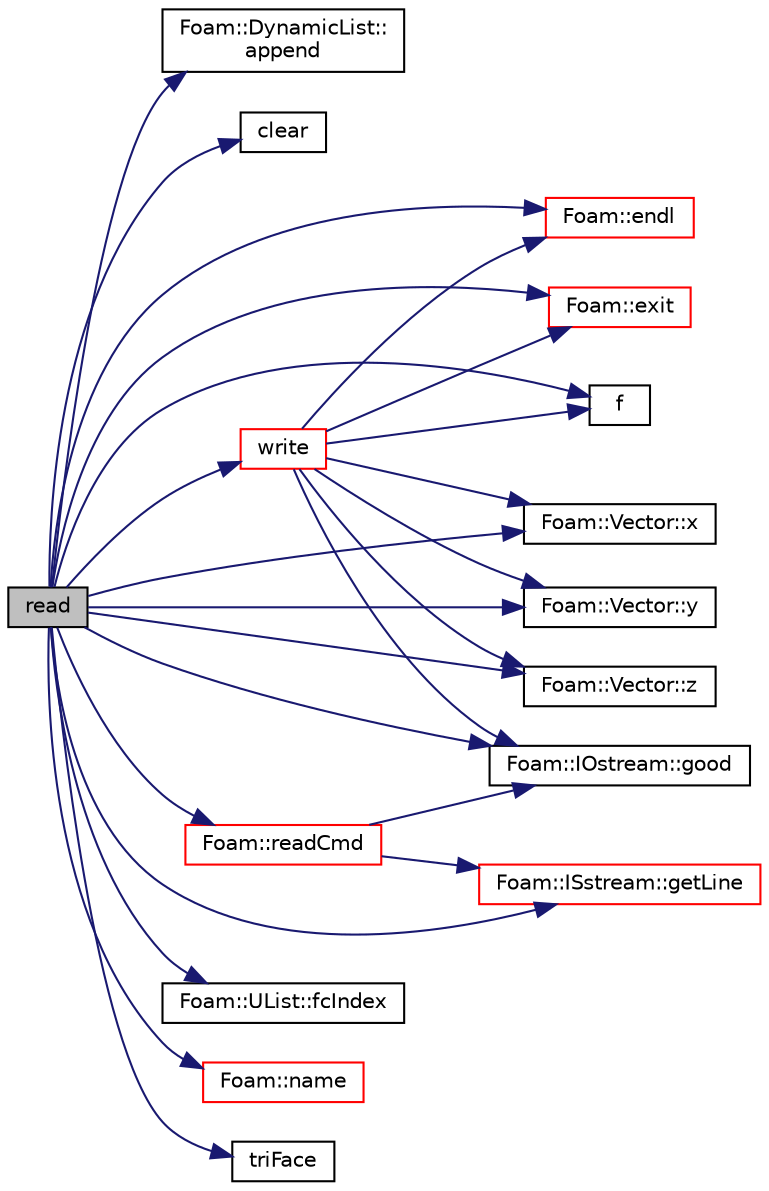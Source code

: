 digraph "read"
{
  bgcolor="transparent";
  edge [fontname="Helvetica",fontsize="10",labelfontname="Helvetica",labelfontsize="10"];
  node [fontname="Helvetica",fontsize="10",shape=record];
  rankdir="LR";
  Node327 [label="read",height=0.2,width=0.4,color="black", fillcolor="grey75", style="filled", fontcolor="black"];
  Node327 -> Node328 [color="midnightblue",fontsize="10",style="solid",fontname="Helvetica"];
  Node328 [label="Foam::DynamicList::\lappend",height=0.2,width=0.4,color="black",URL="$a27005.html#a7b67b42af715604376ad63a681dee6d8",tooltip="Append an element at the end of the list. "];
  Node327 -> Node329 [color="midnightblue",fontsize="10",style="solid",fontname="Helvetica"];
  Node329 [label="clear",height=0.2,width=0.4,color="black",URL="$a39635.html#a0d972f1186e0939b42675a2df621c10e"];
  Node327 -> Node330 [color="midnightblue",fontsize="10",style="solid",fontname="Helvetica"];
  Node330 [label="Foam::endl",height=0.2,width=0.4,color="red",URL="$a21851.html#a2db8fe02a0d3909e9351bb4275b23ce4",tooltip="Add newline and flush stream. "];
  Node327 -> Node332 [color="midnightblue",fontsize="10",style="solid",fontname="Helvetica"];
  Node332 [label="Foam::exit",height=0.2,width=0.4,color="red",URL="$a21851.html#a06ca7250d8e89caf05243ec094843642"];
  Node327 -> Node379 [color="midnightblue",fontsize="10",style="solid",fontname="Helvetica"];
  Node379 [label="f",height=0.2,width=0.4,color="black",URL="$a18335.html#a888be93833ac7a23170555c69c690288"];
  Node327 -> Node380 [color="midnightblue",fontsize="10",style="solid",fontname="Helvetica"];
  Node380 [label="Foam::UList::fcIndex",height=0.2,width=0.4,color="black",URL="$a26837.html#a512534dbc231b74b95ff84902c1b2087",tooltip="Return the forward circular index, i.e. the next index. "];
  Node327 -> Node381 [color="midnightblue",fontsize="10",style="solid",fontname="Helvetica"];
  Node381 [label="Foam::ISstream::getLine",height=0.2,width=0.4,color="red",URL="$a27393.html#a94b82bd8f7d8cdaa83c9c70b7c919f78",tooltip="Raw, low-level getline into a string function. "];
  Node327 -> Node369 [color="midnightblue",fontsize="10",style="solid",fontname="Helvetica"];
  Node369 [label="Foam::IOstream::good",height=0.2,width=0.4,color="black",URL="$a27333.html#abdcc7f96f487faadc7769afcf58fe992",tooltip="Return true if next operation might succeed. "];
  Node327 -> Node383 [color="midnightblue",fontsize="10",style="solid",fontname="Helvetica"];
  Node383 [label="Foam::name",height=0.2,width=0.4,color="red",URL="$a21851.html#adcb0df2bd4953cb6bb390272d8263c3a",tooltip="Return a string representation of a complex. "];
  Node327 -> Node386 [color="midnightblue",fontsize="10",style="solid",fontname="Helvetica"];
  Node386 [label="Foam::readCmd",height=0.2,width=0.4,color="red",URL="$a21851.html#adeb25f0c979b5514ef56d01adcc9fcc1"];
  Node386 -> Node381 [color="midnightblue",fontsize="10",style="solid",fontname="Helvetica"];
  Node386 -> Node369 [color="midnightblue",fontsize="10",style="solid",fontname="Helvetica"];
  Node327 -> Node388 [color="midnightblue",fontsize="10",style="solid",fontname="Helvetica"];
  Node388 [label="triFace",height=0.2,width=0.4,color="black",URL="$a18335.html#a85e205b40128f23c7ad84f2d6fe1a4b1"];
  Node327 -> Node389 [color="midnightblue",fontsize="10",style="solid",fontname="Helvetica"];
  Node389 [label="write",height=0.2,width=0.4,color="red",URL="$a30849.html#a2a1e1394d9dd8932b738248c123a267f",tooltip="Write surface mesh components by proxy. "];
  Node389 -> Node330 [color="midnightblue",fontsize="10",style="solid",fontname="Helvetica"];
  Node389 -> Node332 [color="midnightblue",fontsize="10",style="solid",fontname="Helvetica"];
  Node389 -> Node379 [color="midnightblue",fontsize="10",style="solid",fontname="Helvetica"];
  Node389 -> Node369 [color="midnightblue",fontsize="10",style="solid",fontname="Helvetica"];
  Node389 -> Node401 [color="midnightblue",fontsize="10",style="solid",fontname="Helvetica"];
  Node401 [label="Foam::Vector::x",height=0.2,width=0.4,color="black",URL="$a29749.html#a63327976e5a8359700064a02ae22548e"];
  Node389 -> Node402 [color="midnightblue",fontsize="10",style="solid",fontname="Helvetica"];
  Node402 [label="Foam::Vector::y",height=0.2,width=0.4,color="black",URL="$a29749.html#a1ee865f676fbac703a49c6654dd3ad74"];
  Node389 -> Node403 [color="midnightblue",fontsize="10",style="solid",fontname="Helvetica"];
  Node403 [label="Foam::Vector::z",height=0.2,width=0.4,color="black",URL="$a29749.html#a1c8320b15610de211ec70ef966581423"];
  Node327 -> Node401 [color="midnightblue",fontsize="10",style="solid",fontname="Helvetica"];
  Node327 -> Node402 [color="midnightblue",fontsize="10",style="solid",fontname="Helvetica"];
  Node327 -> Node403 [color="midnightblue",fontsize="10",style="solid",fontname="Helvetica"];
}

